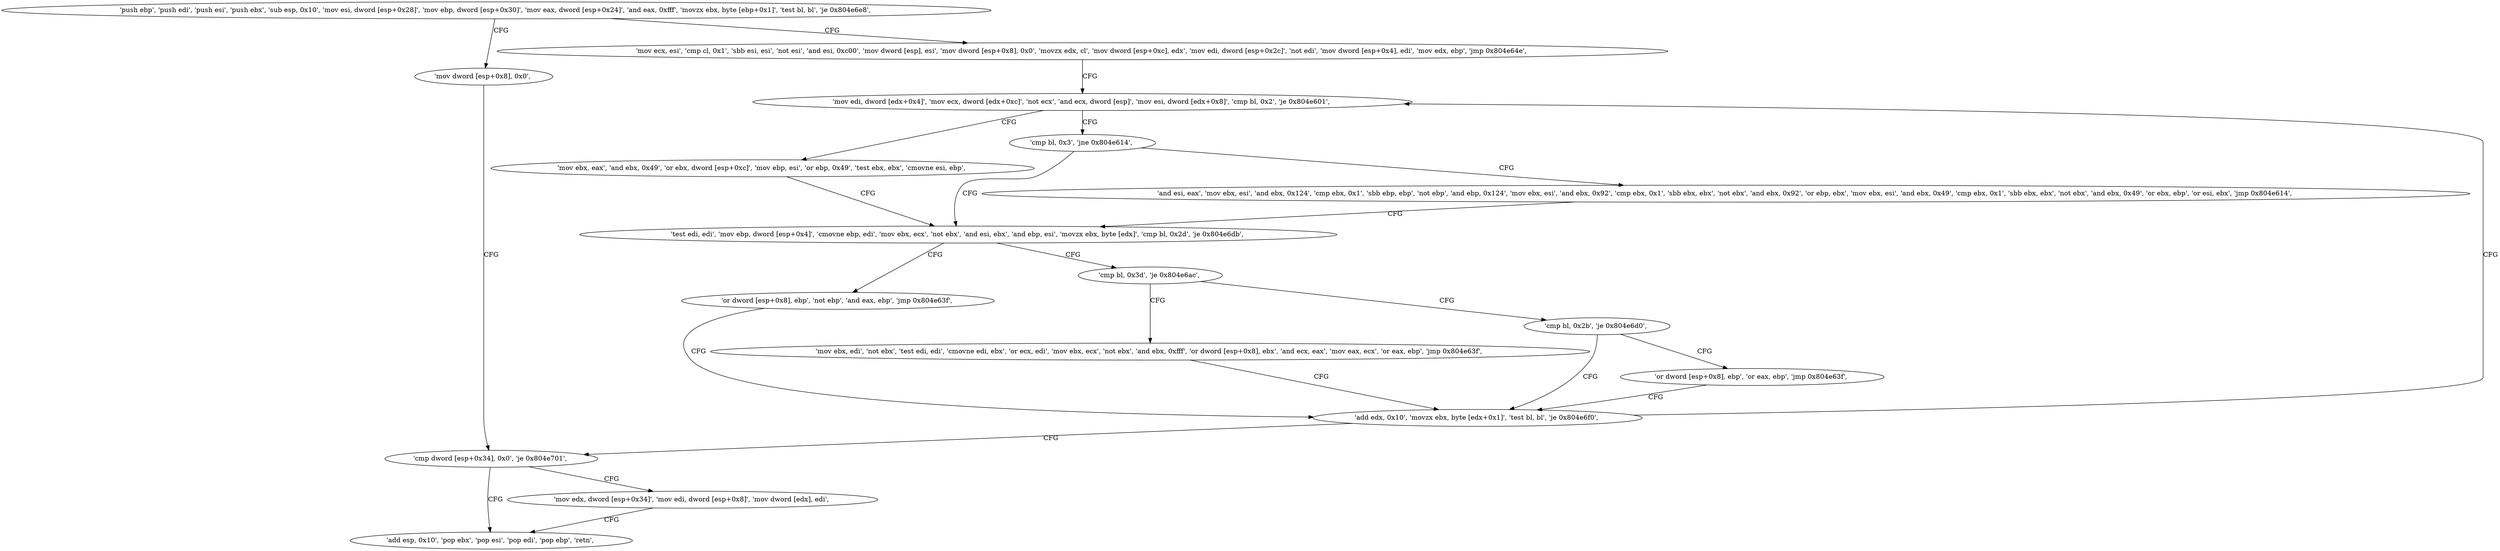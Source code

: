 digraph "func" {
"134538670" [label = "'push ebp', 'push edi', 'push esi', 'push ebx', 'sub esp, 0x10', 'mov esi, dword [esp+0x28]', 'mov ebp, dword [esp+0x30]', 'mov eax, dword [esp+0x24]', 'and eax, 0xfff', 'movzx ebx, byte [ebp+0x1]', 'test bl, bl', 'je 0x804e6e8', " ]
"134538984" [label = "'mov dword [esp+0x8], 0x0', " ]
"134538706" [label = "'mov ecx, esi', 'cmp cl, 0x1', 'sbb esi, esi', 'not esi', 'and esi, 0xc00', 'mov dword [esp], esi', 'mov dword [esp+0x8], 0x0', 'movzx edx, cl', 'mov dword [esp+0xc], edx', 'mov edi, dword [esp+0x2c]', 'not edi', 'mov dword [esp+0x4], edi', 'mov edx, ebp', 'jmp 0x804e64e', " ]
"134538992" [label = "'cmp dword [esp+0x34], 0x0', 'je 0x804e701', " ]
"134538830" [label = "'mov edi, dword [edx+0x4]', 'mov ecx, dword [edx+0xc]', 'not ecx', 'and ecx, dword [esp]', 'mov esi, dword [edx+0x8]', 'cmp bl, 0x2', 'je 0x804e601', " ]
"134539009" [label = "'add esp, 0x10', 'pop ebx', 'pop esi', 'pop edi', 'pop ebp', 'retn', " ]
"134538999" [label = "'mov edx, dword [esp+0x34]', 'mov edi, dword [esp+0x8]', 'mov dword [edx], edi', " ]
"134538753" [label = "'mov ebx, eax', 'and ebx, 0x49', 'or ebx, dword [esp+0xc]', 'mov ebp, esi', 'or ebp, 0x49', 'test ebx, ebx', 'cmovne esi, ebp', " ]
"134538849" [label = "'cmp bl, 0x3', 'jne 0x804e614', " ]
"134538772" [label = "'test edi, edi', 'mov ebp, dword [esp+0x4]', 'cmovne ebp, edi', 'mov ebx, ecx', 'not ebx', 'and esi, ebx', 'and ebp, esi', 'movzx ebx, byte [edx]', 'cmp bl, 0x2d', 'je 0x804e6db', " ]
"134538854" [label = "'and esi, eax', 'mov ebx, esi', 'and ebx, 0x124', 'cmp ebx, 0x1', 'sbb ebp, ebp', 'not ebp', 'and ebp, 0x124', 'mov ebx, esi', 'and ebx, 0x92', 'cmp ebx, 0x1', 'sbb ebx, ebx', 'not ebx', 'and ebx, 0x92', 'or ebp, ebx', 'mov ebx, esi', 'and ebx, 0x49', 'cmp ebx, 0x1', 'sbb ebx, ebx', 'not ebx', 'and ebx, 0x49', 'or ebx, ebp', 'or esi, ebx', 'jmp 0x804e614', " ]
"134538971" [label = "'or dword [esp+0x8], ebp', 'not ebp', 'and eax, ebp', 'jmp 0x804e63f', " ]
"134538815" [label = "'add edx, 0x10', 'movzx ebx, byte [edx+0x1]', 'test bl, bl', 'je 0x804e6f0', " ]
"134538801" [label = "'cmp bl, 0x3d', 'je 0x804e6ac', " ]
"134538924" [label = "'mov ebx, edi', 'not ebx', 'test edi, edi', 'cmovne edi, ebx', 'or ecx, edi', 'mov ebx, ecx', 'not ebx', 'and ebx, 0xfff', 'or dword [esp+0x8], ebx', 'and ecx, eax', 'mov eax, ecx', 'or eax, ebp', 'jmp 0x804e63f', " ]
"134538806" [label = "'cmp bl, 0x2b', 'je 0x804e6d0', " ]
"134538960" [label = "'or dword [esp+0x8], ebp', 'or eax, ebp', 'jmp 0x804e63f', " ]
"134538670" -> "134538984" [ label = "CFG" ]
"134538670" -> "134538706" [ label = "CFG" ]
"134538984" -> "134538992" [ label = "CFG" ]
"134538706" -> "134538830" [ label = "CFG" ]
"134538992" -> "134539009" [ label = "CFG" ]
"134538992" -> "134538999" [ label = "CFG" ]
"134538830" -> "134538753" [ label = "CFG" ]
"134538830" -> "134538849" [ label = "CFG" ]
"134538999" -> "134539009" [ label = "CFG" ]
"134538753" -> "134538772" [ label = "CFG" ]
"134538849" -> "134538772" [ label = "CFG" ]
"134538849" -> "134538854" [ label = "CFG" ]
"134538772" -> "134538971" [ label = "CFG" ]
"134538772" -> "134538801" [ label = "CFG" ]
"134538854" -> "134538772" [ label = "CFG" ]
"134538971" -> "134538815" [ label = "CFG" ]
"134538815" -> "134538992" [ label = "CFG" ]
"134538815" -> "134538830" [ label = "CFG" ]
"134538801" -> "134538924" [ label = "CFG" ]
"134538801" -> "134538806" [ label = "CFG" ]
"134538924" -> "134538815" [ label = "CFG" ]
"134538806" -> "134538960" [ label = "CFG" ]
"134538806" -> "134538815" [ label = "CFG" ]
"134538960" -> "134538815" [ label = "CFG" ]
}

